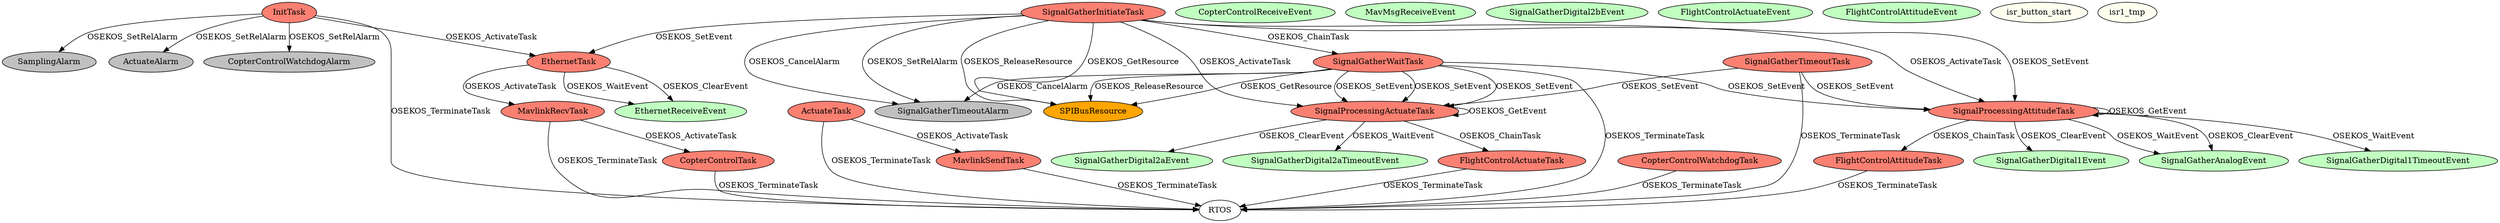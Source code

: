 digraph G {
		InitTask[fillcolor=salmon style=filled label=<InitTask<BR />>];
InitTask -> SamplingAlarm [ label="OSEKOS_SetRelAlarm"];
InitTask -> ActuateAlarm [ label="OSEKOS_SetRelAlarm"];
InitTask -> CopterControlWatchdogAlarm [ label="OSEKOS_SetRelAlarm"];
InitTask -> EthernetTask [ label="OSEKOS_ActivateTask"];
InitTask -> RTOS [ label="OSEKOS_TerminateTask"];
		SignalGatherInitiateTask[fillcolor=salmon style=filled label=<SignalGatherInitiateTask<BR />>];
SignalGatherInitiateTask -> SignalProcessingActuateTask [ label="OSEKOS_ActivateTask"];
SignalGatherInitiateTask -> SignalProcessingAttitudeTask [ label="OSEKOS_ActivateTask"];
SignalGatherInitiateTask -> SignalProcessingAttitudeTask [ label="OSEKOS_SetEvent"];
SignalGatherInitiateTask -> SignalGatherTimeoutAlarm [ label="OSEKOS_CancelAlarm"];
SignalGatherInitiateTask -> SignalGatherTimeoutAlarm [ label="OSEKOS_SetRelAlarm"];
SignalGatherInitiateTask -> EthernetTask [ label="OSEKOS_SetEvent"];
SignalGatherInitiateTask -> SignalGatherWaitTask [ label="OSEKOS_ChainTask"];
		SignalGatherWaitTask[fillcolor=salmon style=filled label=<SignalGatherWaitTask<BR />>];
SignalGatherWaitTask -> SignalGatherTimeoutAlarm [ label="OSEKOS_CancelAlarm"];
SignalGatherWaitTask -> SignalProcessingActuateTask [ label="OSEKOS_SetEvent"];
SignalGatherWaitTask -> SignalProcessingAttitudeTask [ label="OSEKOS_SetEvent"];
SignalGatherWaitTask -> SignalProcessingActuateTask [ label="OSEKOS_SetEvent"];
SignalGatherWaitTask -> SignalProcessingActuateTask [ label="OSEKOS_SetEvent"];
SignalGatherWaitTask -> RTOS [ label="OSEKOS_TerminateTask"];
		SignalGatherTimeoutTask[fillcolor=salmon style=filled label=<SignalGatherTimeoutTask<BR />>];
SignalGatherTimeoutTask -> SignalProcessingActuateTask [ label="OSEKOS_SetEvent"];
SignalGatherTimeoutTask -> SignalProcessingAttitudeTask [ label="OSEKOS_SetEvent"];
SignalGatherTimeoutTask -> RTOS [ label="OSEKOS_TerminateTask"];
		SignalProcessingActuateTask[fillcolor=salmon style=filled label=<SignalProcessingActuateTask<BR />>];
SignalProcessingActuateTask -> SignalProcessingActuateTask [ label="OSEKOS_GetEvent"];
SignalProcessingActuateTask -> SignalGatherDigital2aEvent [ label="OSEKOS_ClearEvent"];
SignalProcessingActuateTask -> FlightControlActuateTask [ label="OSEKOS_ChainTask"];
		SignalProcessingAttitudeTask[fillcolor=salmon style=filled label=<SignalProcessingAttitudeTask<BR />>];
SignalProcessingAttitudeTask -> SignalGatherDigital1Event [ label="OSEKOS_ClearEvent"];
SignalProcessingAttitudeTask -> SignalProcessingAttitudeTask [ label="OSEKOS_GetEvent"];
SignalProcessingAttitudeTask -> SignalGatherAnalogEvent [ label="OSEKOS_ClearEvent"];
SignalProcessingAttitudeTask -> FlightControlAttitudeTask [ label="OSEKOS_ChainTask"];
		FlightControlAttitudeTask[fillcolor=salmon style=filled label=<FlightControlAttitudeTask<BR />>];
FlightControlAttitudeTask -> RTOS [ label="OSEKOS_TerminateTask"];
		FlightControlActuateTask[fillcolor=salmon style=filled label=<FlightControlActuateTask<BR />>];
FlightControlActuateTask -> RTOS [ label="OSEKOS_TerminateTask"];
		ActuateTask[fillcolor=salmon style=filled label=<ActuateTask<BR />>];
ActuateTask -> MavlinkSendTask [ label="OSEKOS_ActivateTask"];
ActuateTask -> RTOS [ label="OSEKOS_TerminateTask"];
		MavlinkSendTask[fillcolor=salmon style=filled label=<MavlinkSendTask<BR />>];
MavlinkSendTask -> RTOS [ label="OSEKOS_TerminateTask"];
		MavlinkRecvTask[fillcolor=salmon style=filled label=<MavlinkRecvTask<BR />>];
MavlinkRecvTask -> CopterControlTask [ label="OSEKOS_ActivateTask"];
MavlinkRecvTask -> RTOS [ label="OSEKOS_TerminateTask"];
		CopterControlWatchdogTask[fillcolor=salmon style=filled label=<CopterControlWatchdogTask<BR />>];
CopterControlWatchdogTask -> RTOS [ label="OSEKOS_TerminateTask"];
		CopterControlTask[fillcolor=salmon style=filled label=<CopterControlTask<BR />>];
CopterControlTask -> RTOS [ label="OSEKOS_TerminateTask"];
		EthernetTask[fillcolor=salmon style=filled label=<EthernetTask<BR />>];
EthernetTask -> EthernetReceiveEvent [ label="OSEKOS_ClearEvent"];
EthernetTask -> MavlinkRecvTask [ label="OSEKOS_ActivateTask"];
		CopterControlReceiveEvent[fillcolor=darkseagreen1 style=filled label=<CopterControlReceiveEvent<BR />>];
		MavMsgReceiveEvent[fillcolor=darkseagreen1 style=filled label=<MavMsgReceiveEvent<BR />>];
		EthernetReceiveEvent[fillcolor=darkseagreen1 style=filled label=<EthernetReceiveEvent<BR />>];
EthernetTask -> EthernetReceiveEvent [ label="OSEKOS_WaitEvent"];
		SignalGatherAnalogEvent[fillcolor=darkseagreen1 style=filled label=<SignalGatherAnalogEvent<BR />>];
SignalProcessingAttitudeTask -> SignalGatherAnalogEvent [ label="OSEKOS_WaitEvent"];
		SignalGatherDigital1Event[fillcolor=darkseagreen1 style=filled label=<SignalGatherDigital1Event<BR />>];
		SignalGatherDigital2bEvent[fillcolor=darkseagreen1 style=filled label=<SignalGatherDigital2bEvent<BR />>];
		SignalGatherDigital2aEvent[fillcolor=darkseagreen1 style=filled label=<SignalGatherDigital2aEvent<BR />>];
		SignalGatherDigital1TimeoutEvent[fillcolor=darkseagreen1 style=filled label=<SignalGatherDigital1TimeoutEvent<BR />>];
SignalProcessingAttitudeTask -> SignalGatherDigital1TimeoutEvent [ label="OSEKOS_WaitEvent"];
		SignalGatherDigital2aTimeoutEvent[fillcolor=darkseagreen1 style=filled label=<SignalGatherDigital2aTimeoutEvent<BR />>];
SignalProcessingActuateTask -> SignalGatherDigital2aTimeoutEvent [ label="OSEKOS_WaitEvent"];
		FlightControlActuateEvent[fillcolor=darkseagreen1 style=filled label=<FlightControlActuateEvent<BR />>];
		FlightControlAttitudeEvent[fillcolor=darkseagreen1 style=filled label=<FlightControlAttitudeEvent<BR />>];
		SamplingAlarm[fillcolor=grey style=filled label=<SamplingAlarm<BR />>];
		SignalGatherTimeoutAlarm[fillcolor=grey style=filled label=<SignalGatherTimeoutAlarm<BR />>];
		ActuateAlarm[fillcolor=grey style=filled label=<ActuateAlarm<BR />>];
		CopterControlWatchdogAlarm[fillcolor=grey style=filled label=<CopterControlWatchdogAlarm<BR />>];
		isr_button_start[fillcolor=ivory style=filled label=<isr_button_start<BR />>];
		isr1_tmp[fillcolor=ivory style=filled label=<isr1_tmp<BR />>];
		SPIBusResource[fillcolor=orange style=filled label=<SPIBusResource<BR />>];
SignalGatherInitiateTask -> SPIBusResource [ label="OSEKOS_GetResource"];
SignalGatherInitiateTask -> SPIBusResource [ label="OSEKOS_ReleaseResource"];
SignalGatherWaitTask -> SPIBusResource [ label="OSEKOS_GetResource"];
SignalGatherWaitTask -> SPIBusResource [ label="OSEKOS_ReleaseResource"];

}